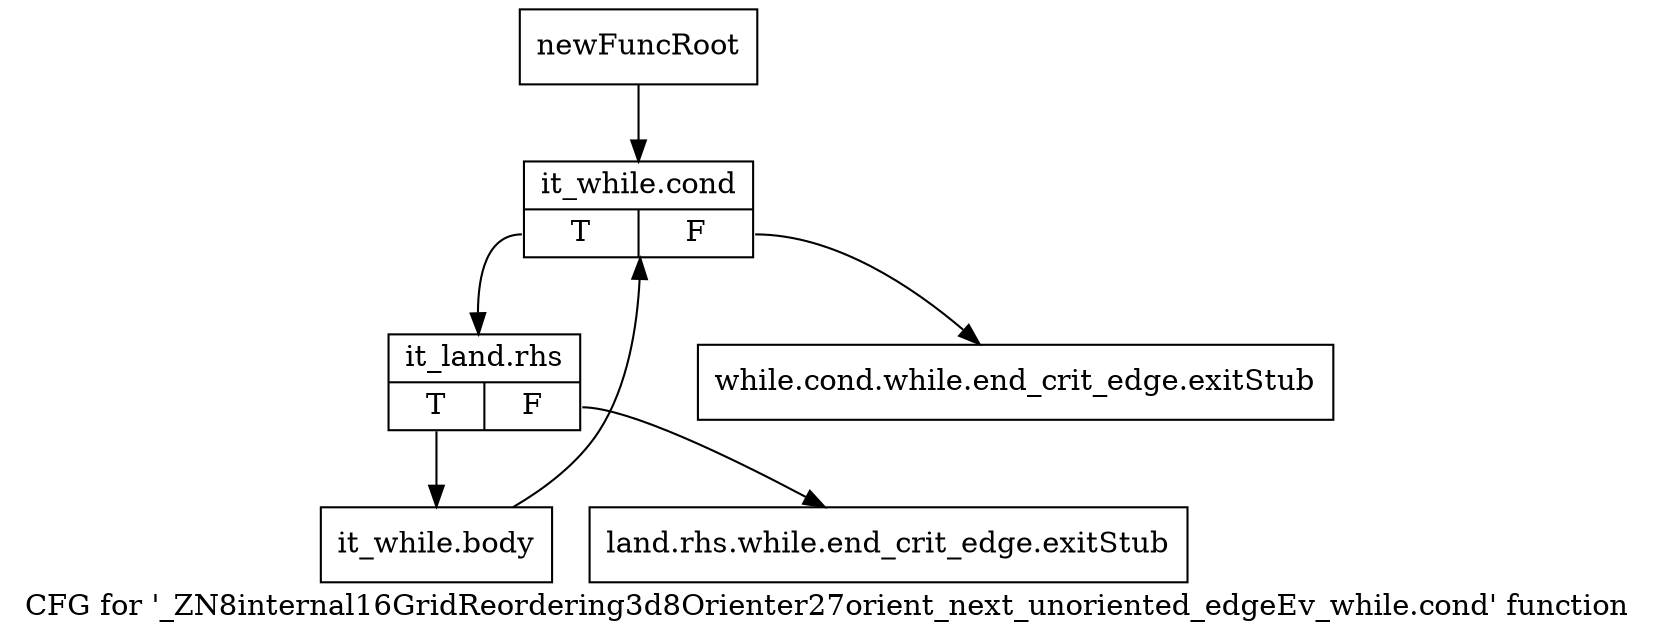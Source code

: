 digraph "CFG for '_ZN8internal16GridReordering3d8Orienter27orient_next_unoriented_edgeEv_while.cond' function" {
	label="CFG for '_ZN8internal16GridReordering3d8Orienter27orient_next_unoriented_edgeEv_while.cond' function";

	Node0x941b360 [shape=record,label="{newFuncRoot}"];
	Node0x941b360 -> Node0x941b450;
	Node0x941b3b0 [shape=record,label="{while.cond.while.end_crit_edge.exitStub}"];
	Node0x941b400 [shape=record,label="{land.rhs.while.end_crit_edge.exitStub}"];
	Node0x941b450 [shape=record,label="{it_while.cond|{<s0>T|<s1>F}}"];
	Node0x941b450:s0 -> Node0x941b4a0;
	Node0x941b450:s1 -> Node0x941b3b0;
	Node0x941b4a0 [shape=record,label="{it_land.rhs|{<s0>T|<s1>F}}"];
	Node0x941b4a0:s0 -> Node0x941b4f0;
	Node0x941b4a0:s1 -> Node0x941b400;
	Node0x941b4f0 [shape=record,label="{it_while.body}"];
	Node0x941b4f0 -> Node0x941b450;
}
